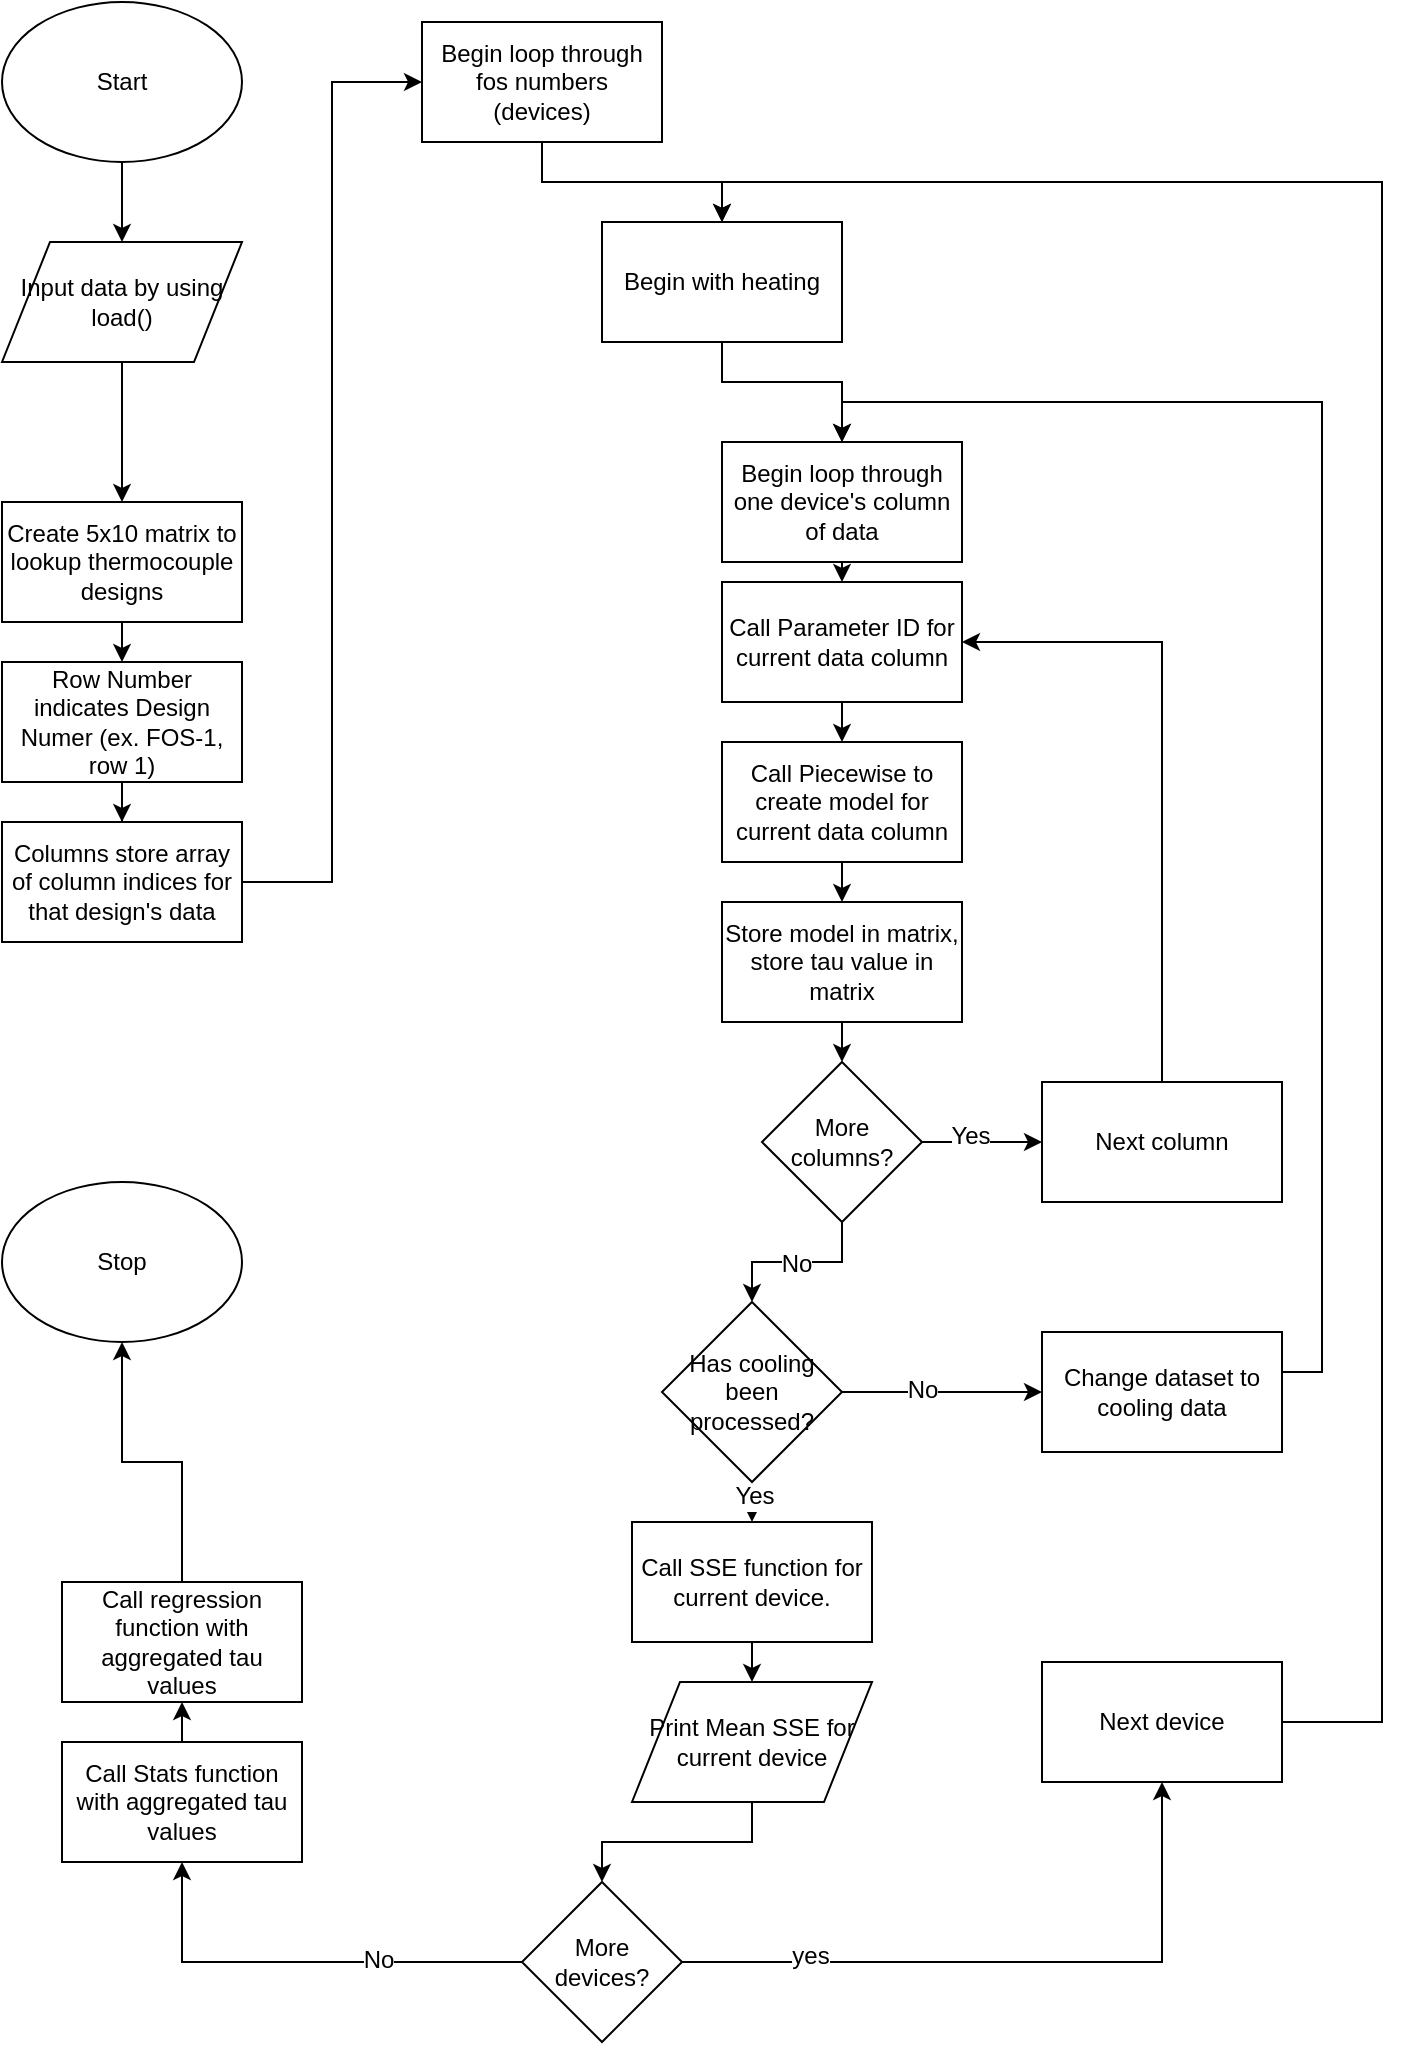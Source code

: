 <mxfile version="10.9.5" type="device"><diagram id="-D_XAu0r7E8OL7mxwniS" name="Page-1"><mxGraphModel dx="1426" dy="862" grid="1" gridSize="10" guides="1" tooltips="1" connect="1" arrows="1" fold="1" page="1" pageScale="1" pageWidth="850" pageHeight="1100" math="0" shadow="0"><root><mxCell id="0"/><mxCell id="1" parent="0"/><mxCell id="3siydNwU4JTVRu1Mzo_0-16" style="edgeStyle=orthogonalEdgeStyle;rounded=0;orthogonalLoop=1;jettySize=auto;html=1;exitX=0.5;exitY=1;exitDx=0;exitDy=0;entryX=0.5;entryY=0;entryDx=0;entryDy=0;" edge="1" parent="1" source="3siydNwU4JTVRu1Mzo_0-2" target="3siydNwU4JTVRu1Mzo_0-4"><mxGeometry relative="1" as="geometry"/></mxCell><mxCell id="3siydNwU4JTVRu1Mzo_0-2" value="Start" style="ellipse;whiteSpace=wrap;html=1;" vertex="1" parent="1"><mxGeometry x="40" y="40" width="120" height="80" as="geometry"/></mxCell><mxCell id="3siydNwU4JTVRu1Mzo_0-23" style="edgeStyle=orthogonalEdgeStyle;rounded=0;orthogonalLoop=1;jettySize=auto;html=1;exitX=0.5;exitY=1;exitDx=0;exitDy=0;" edge="1" parent="1" source="3siydNwU4JTVRu1Mzo_0-4" target="3siydNwU4JTVRu1Mzo_0-18"><mxGeometry relative="1" as="geometry"/></mxCell><mxCell id="3siydNwU4JTVRu1Mzo_0-4" value="Input data by using load()" style="shape=parallelogram;perimeter=parallelogramPerimeter;whiteSpace=wrap;html=1;" vertex="1" parent="1"><mxGeometry x="40" y="160" width="120" height="60" as="geometry"/></mxCell><mxCell id="3siydNwU4JTVRu1Mzo_0-15" value="Stop" style="ellipse;whiteSpace=wrap;html=1;" vertex="1" parent="1"><mxGeometry x="40" y="630" width="120" height="80" as="geometry"/></mxCell><mxCell id="3siydNwU4JTVRu1Mzo_0-21" style="edgeStyle=orthogonalEdgeStyle;rounded=0;orthogonalLoop=1;jettySize=auto;html=1;exitX=0.5;exitY=1;exitDx=0;exitDy=0;entryX=0.5;entryY=0;entryDx=0;entryDy=0;" edge="1" parent="1" source="3siydNwU4JTVRu1Mzo_0-18" target="3siydNwU4JTVRu1Mzo_0-19"><mxGeometry relative="1" as="geometry"/></mxCell><mxCell id="3siydNwU4JTVRu1Mzo_0-18" value="Create 5x10 matrix to lookup thermocouple designs" style="rounded=0;whiteSpace=wrap;html=1;" vertex="1" parent="1"><mxGeometry x="40" y="290" width="120" height="60" as="geometry"/></mxCell><mxCell id="3siydNwU4JTVRu1Mzo_0-22" style="edgeStyle=orthogonalEdgeStyle;rounded=0;orthogonalLoop=1;jettySize=auto;html=1;exitX=0.5;exitY=1;exitDx=0;exitDy=0;" edge="1" parent="1" source="3siydNwU4JTVRu1Mzo_0-19" target="3siydNwU4JTVRu1Mzo_0-20"><mxGeometry relative="1" as="geometry"/></mxCell><mxCell id="3siydNwU4JTVRu1Mzo_0-19" value="Row Number indicates Design Numer (ex. FOS-1, row 1)" style="rounded=0;whiteSpace=wrap;html=1;" vertex="1" parent="1"><mxGeometry x="40" y="370" width="120" height="60" as="geometry"/></mxCell><mxCell id="3siydNwU4JTVRu1Mzo_0-89" style="edgeStyle=orthogonalEdgeStyle;rounded=0;orthogonalLoop=1;jettySize=auto;html=1;exitX=1;exitY=0.5;exitDx=0;exitDy=0;entryX=0;entryY=0.5;entryDx=0;entryDy=0;" edge="1" parent="1" source="3siydNwU4JTVRu1Mzo_0-20" target="3siydNwU4JTVRu1Mzo_0-24"><mxGeometry relative="1" as="geometry"/></mxCell><mxCell id="3siydNwU4JTVRu1Mzo_0-20" value="Columns store array of column indices for that design's data" style="rounded=0;whiteSpace=wrap;html=1;" vertex="1" parent="1"><mxGeometry x="40" y="450" width="120" height="60" as="geometry"/></mxCell><mxCell id="3siydNwU4JTVRu1Mzo_0-79" style="edgeStyle=orthogonalEdgeStyle;rounded=0;orthogonalLoop=1;jettySize=auto;html=1;exitX=0.5;exitY=1;exitDx=0;exitDy=0;entryX=0.5;entryY=0;entryDx=0;entryDy=0;" edge="1" parent="1" source="3siydNwU4JTVRu1Mzo_0-24" target="3siydNwU4JTVRu1Mzo_0-26"><mxGeometry relative="1" as="geometry"/></mxCell><mxCell id="3siydNwU4JTVRu1Mzo_0-24" value="Begin loop through fos numbers (devices)" style="rounded=0;whiteSpace=wrap;html=1;" vertex="1" parent="1"><mxGeometry x="250" y="50" width="120" height="60" as="geometry"/></mxCell><mxCell id="3siydNwU4JTVRu1Mzo_0-63" style="edgeStyle=orthogonalEdgeStyle;rounded=0;orthogonalLoop=1;jettySize=auto;html=1;exitX=0.5;exitY=1;exitDx=0;exitDy=0;" edge="1" parent="1" source="3siydNwU4JTVRu1Mzo_0-26"><mxGeometry relative="1" as="geometry"><mxPoint x="460" y="260" as="targetPoint"/><Array as="points"><mxPoint x="400" y="230"/><mxPoint x="460" y="230"/></Array></mxGeometry></mxCell><mxCell id="3siydNwU4JTVRu1Mzo_0-26" value="Begin with heating" style="rounded=0;whiteSpace=wrap;html=1;" vertex="1" parent="1"><mxGeometry x="340" y="150" width="120" height="60" as="geometry"/></mxCell><mxCell id="3siydNwU4JTVRu1Mzo_0-64" style="edgeStyle=orthogonalEdgeStyle;rounded=0;orthogonalLoop=1;jettySize=auto;html=1;exitX=0.5;exitY=1;exitDx=0;exitDy=0;entryX=0.5;entryY=0;entryDx=0;entryDy=0;" edge="1" parent="1" source="3siydNwU4JTVRu1Mzo_0-27" target="3siydNwU4JTVRu1Mzo_0-28"><mxGeometry relative="1" as="geometry"/></mxCell><mxCell id="3siydNwU4JTVRu1Mzo_0-27" value="Begin loop through one device's column of data" style="rounded=0;whiteSpace=wrap;html=1;" vertex="1" parent="1"><mxGeometry x="400" y="260" width="120" height="60" as="geometry"/></mxCell><mxCell id="3siydNwU4JTVRu1Mzo_0-65" style="edgeStyle=orthogonalEdgeStyle;rounded=0;orthogonalLoop=1;jettySize=auto;html=1;exitX=0.5;exitY=1;exitDx=0;exitDy=0;entryX=0.5;entryY=0;entryDx=0;entryDy=0;" edge="1" parent="1" source="3siydNwU4JTVRu1Mzo_0-28" target="3siydNwU4JTVRu1Mzo_0-29"><mxGeometry relative="1" as="geometry"/></mxCell><mxCell id="3siydNwU4JTVRu1Mzo_0-28" value="Call Parameter ID for current data column" style="rounded=0;whiteSpace=wrap;html=1;" vertex="1" parent="1"><mxGeometry x="400" y="330" width="120" height="60" as="geometry"/></mxCell><mxCell id="3siydNwU4JTVRu1Mzo_0-66" style="edgeStyle=orthogonalEdgeStyle;rounded=0;orthogonalLoop=1;jettySize=auto;html=1;exitX=0.5;exitY=1;exitDx=0;exitDy=0;entryX=0.5;entryY=0;entryDx=0;entryDy=0;" edge="1" parent="1" source="3siydNwU4JTVRu1Mzo_0-29" target="3siydNwU4JTVRu1Mzo_0-30"><mxGeometry relative="1" as="geometry"/></mxCell><mxCell id="3siydNwU4JTVRu1Mzo_0-29" value="Call Piecewise to create model for current data column" style="rounded=0;whiteSpace=wrap;html=1;" vertex="1" parent="1"><mxGeometry x="400" y="410" width="120" height="60" as="geometry"/></mxCell><mxCell id="3siydNwU4JTVRu1Mzo_0-67" style="edgeStyle=orthogonalEdgeStyle;rounded=0;orthogonalLoop=1;jettySize=auto;html=1;exitX=0.5;exitY=1;exitDx=0;exitDy=0;entryX=0.5;entryY=0;entryDx=0;entryDy=0;" edge="1" parent="1" source="3siydNwU4JTVRu1Mzo_0-30" target="3siydNwU4JTVRu1Mzo_0-31"><mxGeometry relative="1" as="geometry"/></mxCell><mxCell id="3siydNwU4JTVRu1Mzo_0-30" value="Store model in matrix, store tau value in matrix" style="rounded=0;whiteSpace=wrap;html=1;" vertex="1" parent="1"><mxGeometry x="400" y="490" width="120" height="60" as="geometry"/></mxCell><mxCell id="3siydNwU4JTVRu1Mzo_0-32" style="edgeStyle=orthogonalEdgeStyle;rounded=0;orthogonalLoop=1;jettySize=auto;html=1;exitX=1;exitY=0.5;exitDx=0;exitDy=0;entryX=0;entryY=0.5;entryDx=0;entryDy=0;" edge="1" parent="1" source="3siydNwU4JTVRu1Mzo_0-31" target="3siydNwU4JTVRu1Mzo_0-33"><mxGeometry relative="1" as="geometry"><mxPoint x="550" y="610" as="targetPoint"/></mxGeometry></mxCell><mxCell id="3siydNwU4JTVRu1Mzo_0-35" value="Yes" style="text;html=1;resizable=0;points=[];align=center;verticalAlign=middle;labelBackgroundColor=#ffffff;" vertex="1" connectable="0" parent="3siydNwU4JTVRu1Mzo_0-32"><mxGeometry x="-0.2" y="3" relative="1" as="geometry"><mxPoint as="offset"/></mxGeometry></mxCell><mxCell id="3siydNwU4JTVRu1Mzo_0-82" style="edgeStyle=orthogonalEdgeStyle;rounded=0;orthogonalLoop=1;jettySize=auto;html=1;exitX=0.5;exitY=1;exitDx=0;exitDy=0;entryX=0.5;entryY=0;entryDx=0;entryDy=0;" edge="1" parent="1" source="3siydNwU4JTVRu1Mzo_0-31" target="3siydNwU4JTVRu1Mzo_0-37"><mxGeometry relative="1" as="geometry"/></mxCell><mxCell id="3siydNwU4JTVRu1Mzo_0-83" value="No" style="text;html=1;resizable=0;points=[];align=center;verticalAlign=middle;labelBackgroundColor=#ffffff;" vertex="1" connectable="0" parent="3siydNwU4JTVRu1Mzo_0-82"><mxGeometry x="0.012" y="1" relative="1" as="geometry"><mxPoint as="offset"/></mxGeometry></mxCell><mxCell id="3siydNwU4JTVRu1Mzo_0-31" value="More columns?" style="rhombus;whiteSpace=wrap;html=1;" vertex="1" parent="1"><mxGeometry x="420" y="570" width="80" height="80" as="geometry"/></mxCell><mxCell id="3siydNwU4JTVRu1Mzo_0-34" style="edgeStyle=orthogonalEdgeStyle;rounded=0;orthogonalLoop=1;jettySize=auto;html=1;exitX=0.5;exitY=0;exitDx=0;exitDy=0;entryX=1;entryY=0.5;entryDx=0;entryDy=0;" edge="1" parent="1" source="3siydNwU4JTVRu1Mzo_0-33" target="3siydNwU4JTVRu1Mzo_0-28"><mxGeometry relative="1" as="geometry"/></mxCell><mxCell id="3siydNwU4JTVRu1Mzo_0-33" value="Next column" style="rounded=0;whiteSpace=wrap;html=1;" vertex="1" parent="1"><mxGeometry x="560" y="580" width="120" height="60" as="geometry"/></mxCell><mxCell id="3siydNwU4JTVRu1Mzo_0-85" style="edgeStyle=orthogonalEdgeStyle;rounded=0;orthogonalLoop=1;jettySize=auto;html=1;exitX=0.5;exitY=1;exitDx=0;exitDy=0;entryX=0.5;entryY=0;entryDx=0;entryDy=0;" edge="1" parent="1" source="3siydNwU4JTVRu1Mzo_0-37" target="3siydNwU4JTVRu1Mzo_0-81"><mxGeometry relative="1" as="geometry"/></mxCell><mxCell id="3siydNwU4JTVRu1Mzo_0-86" value="Yes" style="text;html=1;resizable=0;points=[];align=center;verticalAlign=middle;labelBackgroundColor=#ffffff;" vertex="1" connectable="0" parent="3siydNwU4JTVRu1Mzo_0-85"><mxGeometry x="-0.3" y="1" relative="1" as="geometry"><mxPoint as="offset"/></mxGeometry></mxCell><mxCell id="3siydNwU4JTVRu1Mzo_0-95" style="edgeStyle=orthogonalEdgeStyle;rounded=0;orthogonalLoop=1;jettySize=auto;html=1;exitX=1;exitY=0.5;exitDx=0;exitDy=0;entryX=0;entryY=0.5;entryDx=0;entryDy=0;" edge="1" parent="1" source="3siydNwU4JTVRu1Mzo_0-37" target="3siydNwU4JTVRu1Mzo_0-59"><mxGeometry relative="1" as="geometry"/></mxCell><mxCell id="3siydNwU4JTVRu1Mzo_0-96" value="No" style="text;html=1;resizable=0;points=[];align=center;verticalAlign=middle;labelBackgroundColor=#ffffff;" vertex="1" connectable="0" parent="3siydNwU4JTVRu1Mzo_0-95"><mxGeometry x="-0.2" y="1" relative="1" as="geometry"><mxPoint as="offset"/></mxGeometry></mxCell><mxCell id="3siydNwU4JTVRu1Mzo_0-37" value="Has cooling been processed?" style="rhombus;whiteSpace=wrap;html=1;" vertex="1" parent="1"><mxGeometry x="370" y="690" width="90" height="90" as="geometry"/></mxCell><mxCell id="3siydNwU4JTVRu1Mzo_0-62" style="edgeStyle=orthogonalEdgeStyle;rounded=0;orthogonalLoop=1;jettySize=auto;html=1;exitX=1;exitY=0.5;exitDx=0;exitDy=0;entryX=0.5;entryY=0;entryDx=0;entryDy=0;" edge="1" parent="1" source="3siydNwU4JTVRu1Mzo_0-59" target="3siydNwU4JTVRu1Mzo_0-27"><mxGeometry relative="1" as="geometry"><Array as="points"><mxPoint x="700" y="725"/><mxPoint x="700" y="240"/><mxPoint x="460" y="240"/></Array></mxGeometry></mxCell><mxCell id="3siydNwU4JTVRu1Mzo_0-59" value="Change dataset to cooling data" style="rounded=0;whiteSpace=wrap;html=1;" vertex="1" parent="1"><mxGeometry x="560" y="705" width="120" height="60" as="geometry"/></mxCell><mxCell id="3siydNwU4JTVRu1Mzo_0-91" style="edgeStyle=orthogonalEdgeStyle;rounded=0;orthogonalLoop=1;jettySize=auto;html=1;exitX=0;exitY=0.5;exitDx=0;exitDy=0;entryX=0.5;entryY=1;entryDx=0;entryDy=0;" edge="1" parent="1" source="3siydNwU4JTVRu1Mzo_0-71" target="3siydNwU4JTVRu1Mzo_0-90"><mxGeometry relative="1" as="geometry"/></mxCell><mxCell id="3siydNwU4JTVRu1Mzo_0-92" value="No" style="text;html=1;resizable=0;points=[];align=center;verticalAlign=middle;labelBackgroundColor=#ffffff;" vertex="1" connectable="0" parent="3siydNwU4JTVRu1Mzo_0-91"><mxGeometry x="-0.343" y="-1" relative="1" as="geometry"><mxPoint as="offset"/></mxGeometry></mxCell><mxCell id="3siydNwU4JTVRu1Mzo_0-93" style="edgeStyle=orthogonalEdgeStyle;rounded=0;orthogonalLoop=1;jettySize=auto;html=1;exitX=1;exitY=0.5;exitDx=0;exitDy=0;entryX=0.5;entryY=1;entryDx=0;entryDy=0;" edge="1" parent="1" source="3siydNwU4JTVRu1Mzo_0-71" target="3siydNwU4JTVRu1Mzo_0-75"><mxGeometry relative="1" as="geometry"/></mxCell><mxCell id="3siydNwU4JTVRu1Mzo_0-94" value="yes" style="text;html=1;resizable=0;points=[];align=center;verticalAlign=middle;labelBackgroundColor=#ffffff;" vertex="1" connectable="0" parent="3siydNwU4JTVRu1Mzo_0-93"><mxGeometry x="-0.612" y="3" relative="1" as="geometry"><mxPoint as="offset"/></mxGeometry></mxCell><mxCell id="3siydNwU4JTVRu1Mzo_0-71" value="More devices?" style="rhombus;whiteSpace=wrap;html=1;" vertex="1" parent="1"><mxGeometry x="300" y="980" width="80" height="80" as="geometry"/></mxCell><mxCell id="3siydNwU4JTVRu1Mzo_0-97" style="edgeStyle=orthogonalEdgeStyle;rounded=0;orthogonalLoop=1;jettySize=auto;html=1;exitX=1;exitY=0.5;exitDx=0;exitDy=0;entryX=0.5;entryY=0;entryDx=0;entryDy=0;" edge="1" parent="1" source="3siydNwU4JTVRu1Mzo_0-75" target="3siydNwU4JTVRu1Mzo_0-26"><mxGeometry relative="1" as="geometry"><Array as="points"><mxPoint x="730" y="900"/><mxPoint x="730" y="130"/><mxPoint x="400" y="130"/></Array></mxGeometry></mxCell><mxCell id="3siydNwU4JTVRu1Mzo_0-75" value="Next device" style="rounded=0;whiteSpace=wrap;html=1;" vertex="1" parent="1"><mxGeometry x="560" y="870" width="120" height="60" as="geometry"/></mxCell><mxCell id="3siydNwU4JTVRu1Mzo_0-87" style="edgeStyle=orthogonalEdgeStyle;rounded=0;orthogonalLoop=1;jettySize=auto;html=1;exitX=0.5;exitY=1;exitDx=0;exitDy=0;entryX=0.5;entryY=0;entryDx=0;entryDy=0;" edge="1" parent="1" source="3siydNwU4JTVRu1Mzo_0-81" target="3siydNwU4JTVRu1Mzo_0-84"><mxGeometry relative="1" as="geometry"/></mxCell><mxCell id="3siydNwU4JTVRu1Mzo_0-81" value="Call SSE function for current device." style="rounded=0;whiteSpace=wrap;html=1;" vertex="1" parent="1"><mxGeometry x="355" y="800" width="120" height="60" as="geometry"/></mxCell><mxCell id="3siydNwU4JTVRu1Mzo_0-88" style="edgeStyle=orthogonalEdgeStyle;rounded=0;orthogonalLoop=1;jettySize=auto;html=1;exitX=0.5;exitY=1;exitDx=0;exitDy=0;entryX=0.5;entryY=0;entryDx=0;entryDy=0;" edge="1" parent="1" source="3siydNwU4JTVRu1Mzo_0-84" target="3siydNwU4JTVRu1Mzo_0-71"><mxGeometry relative="1" as="geometry"/></mxCell><mxCell id="3siydNwU4JTVRu1Mzo_0-84" value="Print Mean SSE for current device" style="shape=parallelogram;perimeter=parallelogramPerimeter;whiteSpace=wrap;html=1;" vertex="1" parent="1"><mxGeometry x="355" y="880" width="120" height="60" as="geometry"/></mxCell><mxCell id="3siydNwU4JTVRu1Mzo_0-99" style="edgeStyle=orthogonalEdgeStyle;rounded=0;orthogonalLoop=1;jettySize=auto;html=1;exitX=0.5;exitY=0;exitDx=0;exitDy=0;entryX=0.5;entryY=1;entryDx=0;entryDy=0;" edge="1" parent="1" source="3siydNwU4JTVRu1Mzo_0-90" target="3siydNwU4JTVRu1Mzo_0-98"><mxGeometry relative="1" as="geometry"/></mxCell><mxCell id="3siydNwU4JTVRu1Mzo_0-90" value="Call Stats function with aggregated tau values" style="rounded=0;whiteSpace=wrap;html=1;" vertex="1" parent="1"><mxGeometry x="70" y="910" width="120" height="60" as="geometry"/></mxCell><mxCell id="3siydNwU4JTVRu1Mzo_0-100" style="edgeStyle=orthogonalEdgeStyle;rounded=0;orthogonalLoop=1;jettySize=auto;html=1;exitX=0.5;exitY=0;exitDx=0;exitDy=0;entryX=0.5;entryY=1;entryDx=0;entryDy=0;" edge="1" parent="1" source="3siydNwU4JTVRu1Mzo_0-98" target="3siydNwU4JTVRu1Mzo_0-15"><mxGeometry relative="1" as="geometry"/></mxCell><mxCell id="3siydNwU4JTVRu1Mzo_0-98" value="Call regression function with aggregated tau values" style="rounded=0;whiteSpace=wrap;html=1;" vertex="1" parent="1"><mxGeometry x="70" y="830" width="120" height="60" as="geometry"/></mxCell></root></mxGraphModel></diagram></mxfile>